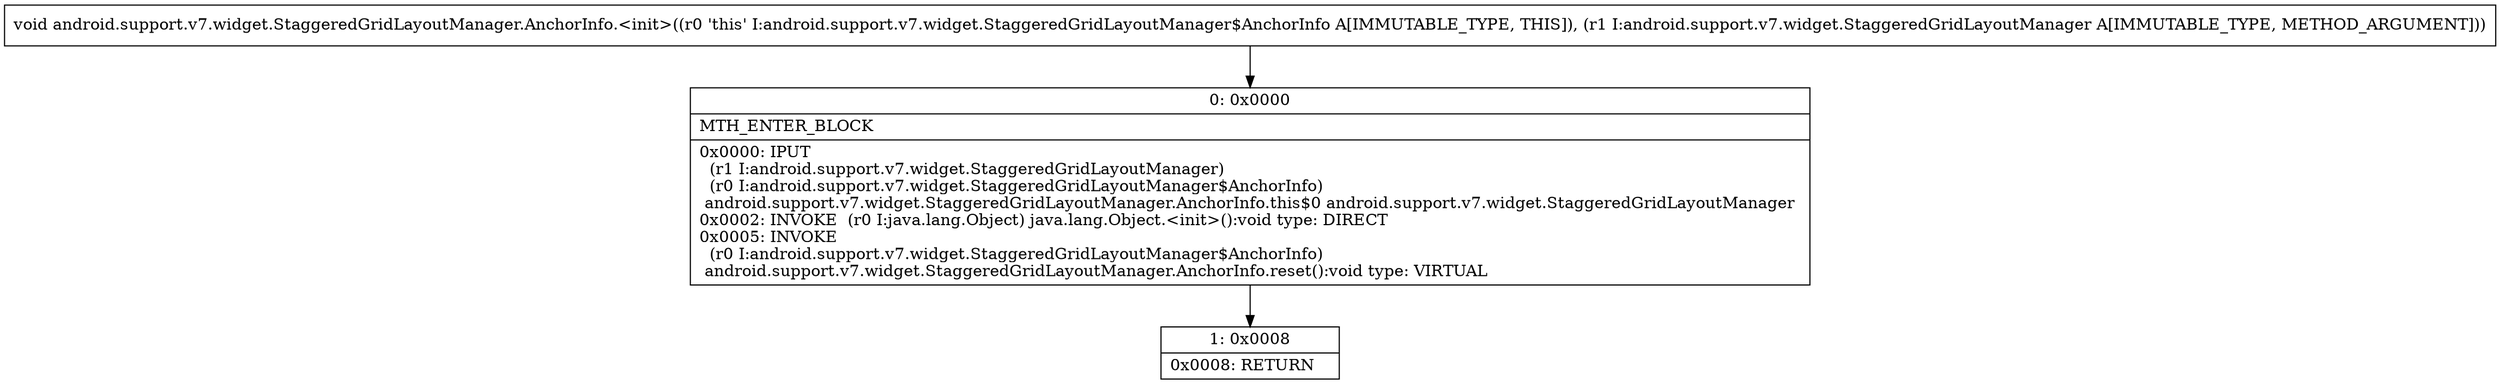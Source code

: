 digraph "CFG forandroid.support.v7.widget.StaggeredGridLayoutManager.AnchorInfo.\<init\>(Landroid\/support\/v7\/widget\/StaggeredGridLayoutManager;)V" {
Node_0 [shape=record,label="{0\:\ 0x0000|MTH_ENTER_BLOCK\l|0x0000: IPUT  \l  (r1 I:android.support.v7.widget.StaggeredGridLayoutManager)\l  (r0 I:android.support.v7.widget.StaggeredGridLayoutManager$AnchorInfo)\l android.support.v7.widget.StaggeredGridLayoutManager.AnchorInfo.this$0 android.support.v7.widget.StaggeredGridLayoutManager \l0x0002: INVOKE  (r0 I:java.lang.Object) java.lang.Object.\<init\>():void type: DIRECT \l0x0005: INVOKE  \l  (r0 I:android.support.v7.widget.StaggeredGridLayoutManager$AnchorInfo)\l android.support.v7.widget.StaggeredGridLayoutManager.AnchorInfo.reset():void type: VIRTUAL \l}"];
Node_1 [shape=record,label="{1\:\ 0x0008|0x0008: RETURN   \l}"];
MethodNode[shape=record,label="{void android.support.v7.widget.StaggeredGridLayoutManager.AnchorInfo.\<init\>((r0 'this' I:android.support.v7.widget.StaggeredGridLayoutManager$AnchorInfo A[IMMUTABLE_TYPE, THIS]), (r1 I:android.support.v7.widget.StaggeredGridLayoutManager A[IMMUTABLE_TYPE, METHOD_ARGUMENT])) }"];
MethodNode -> Node_0;
Node_0 -> Node_1;
}

